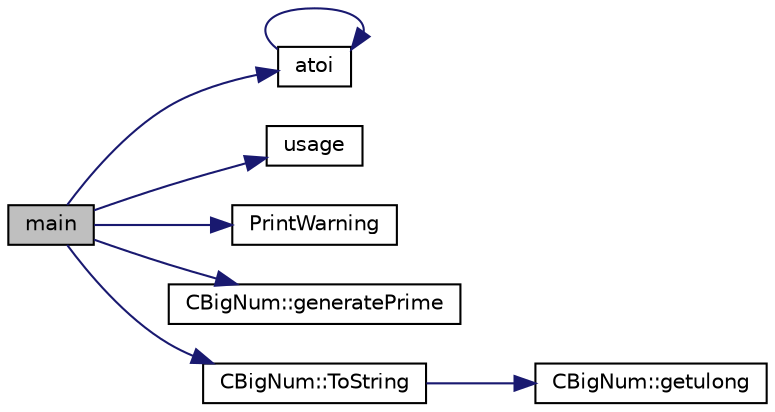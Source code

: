 digraph "main"
{
  edge [fontname="Helvetica",fontsize="10",labelfontname="Helvetica",labelfontsize="10"];
  node [fontname="Helvetica",fontsize="10",shape=record];
  rankdir="LR";
  Node0 [label="main",height=0.2,width=0.4,color="black", fillcolor="grey75", style="filled", fontcolor="black"];
  Node0 -> Node1 [color="midnightblue",fontsize="10",style="solid",fontname="Helvetica"];
  Node1 [label="atoi",height=0.2,width=0.4,color="black", fillcolor="white", style="filled",URL="$utilstrencodings_8cpp.html#aa5ce96ec36f4413f820cec9c1831c070"];
  Node1 -> Node1 [color="midnightblue",fontsize="10",style="solid",fontname="Helvetica"];
  Node0 -> Node2 [color="midnightblue",fontsize="10",style="solid",fontname="Helvetica"];
  Node2 [label="usage",height=0.2,width=0.4,color="black", fillcolor="white", style="filled",URL="$paramgen_8cpp.html#a2ef30c42cbc289d899a8be5d2d8f77d0"];
  Node0 -> Node3 [color="midnightblue",fontsize="10",style="solid",fontname="Helvetica"];
  Node3 [label="PrintWarning",height=0.2,width=0.4,color="black", fillcolor="white", style="filled",URL="$paramgen_8cpp.html#af7ee1de56758008d29ca32d78075395f"];
  Node0 -> Node4 [color="midnightblue",fontsize="10",style="solid",fontname="Helvetica"];
  Node4 [label="CBigNum::generatePrime",height=0.2,width=0.4,color="black", fillcolor="white", style="filled",URL="$class_c_big_num.html#a4579e2136563a20844d60d9fe513e1fe",tooltip="Generates a random (safe) prime of numBits bits. "];
  Node0 -> Node5 [color="midnightblue",fontsize="10",style="solid",fontname="Helvetica"];
  Node5 [label="CBigNum::ToString",height=0.2,width=0.4,color="black", fillcolor="white", style="filled",URL="$class_c_big_num.html#a10da7a8b4984feee0bb0f01ef2e74da8"];
  Node5 -> Node6 [color="midnightblue",fontsize="10",style="solid",fontname="Helvetica"];
  Node6 [label="CBigNum::getulong",height=0.2,width=0.4,color="black", fillcolor="white", style="filled",URL="$class_c_big_num.html#a035dfd4984c0dfb5400e83afa11e0d21"];
}
